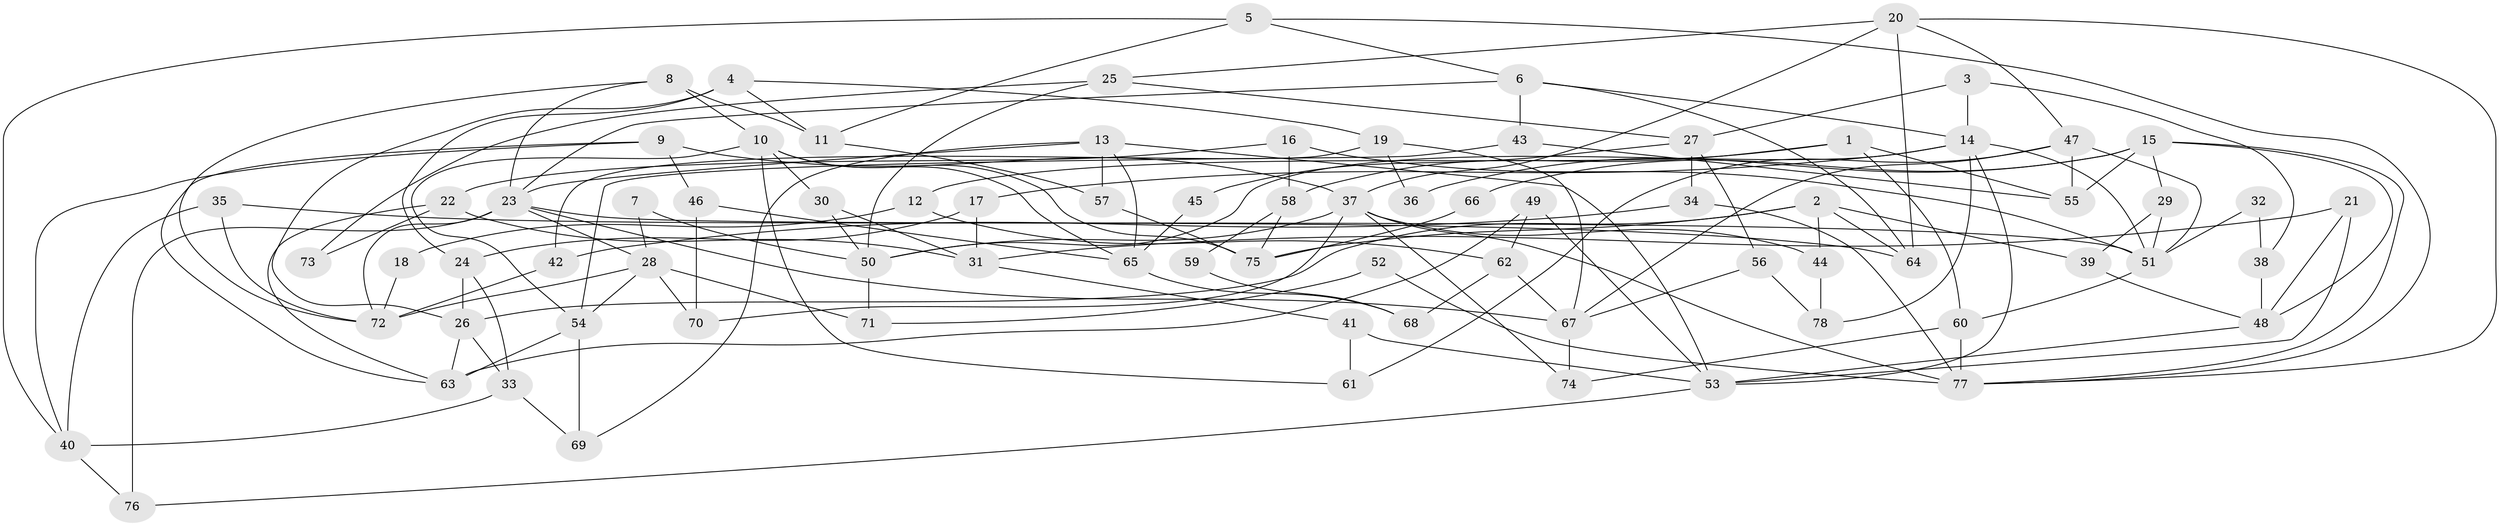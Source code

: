 // coarse degree distribution, {12: 0.07692307692307693, 9: 0.07692307692307693, 7: 0.05128205128205128, 8: 0.02564102564102564, 4: 0.20512820512820512, 3: 0.20512820512820512, 16: 0.02564102564102564, 2: 0.1794871794871795, 6: 0.07692307692307693, 11: 0.02564102564102564, 5: 0.05128205128205128}
// Generated by graph-tools (version 1.1) at 2025/51/03/04/25 22:51:02]
// undirected, 78 vertices, 156 edges
graph export_dot {
  node [color=gray90,style=filled];
  1;
  2;
  3;
  4;
  5;
  6;
  7;
  8;
  9;
  10;
  11;
  12;
  13;
  14;
  15;
  16;
  17;
  18;
  19;
  20;
  21;
  22;
  23;
  24;
  25;
  26;
  27;
  28;
  29;
  30;
  31;
  32;
  33;
  34;
  35;
  36;
  37;
  38;
  39;
  40;
  41;
  42;
  43;
  44;
  45;
  46;
  47;
  48;
  49;
  50;
  51;
  52;
  53;
  54;
  55;
  56;
  57;
  58;
  59;
  60;
  61;
  62;
  63;
  64;
  65;
  66;
  67;
  68;
  69;
  70;
  71;
  72;
  73;
  74;
  75;
  76;
  77;
  78;
  1 -- 55;
  1 -- 60;
  1 -- 12;
  1 -- 58;
  2 -- 64;
  2 -- 26;
  2 -- 39;
  2 -- 44;
  2 -- 75;
  3 -- 27;
  3 -- 14;
  3 -- 38;
  4 -- 19;
  4 -- 11;
  4 -- 24;
  4 -- 26;
  5 -- 11;
  5 -- 77;
  5 -- 6;
  5 -- 40;
  6 -- 43;
  6 -- 14;
  6 -- 23;
  6 -- 64;
  7 -- 28;
  7 -- 50;
  8 -- 23;
  8 -- 72;
  8 -- 10;
  8 -- 11;
  9 -- 46;
  9 -- 63;
  9 -- 37;
  9 -- 40;
  10 -- 30;
  10 -- 54;
  10 -- 61;
  10 -- 65;
  10 -- 75;
  11 -- 57;
  12 -- 62;
  12 -- 18;
  13 -- 23;
  13 -- 53;
  13 -- 57;
  13 -- 65;
  13 -- 69;
  14 -- 53;
  14 -- 17;
  14 -- 50;
  14 -- 51;
  14 -- 78;
  15 -- 29;
  15 -- 77;
  15 -- 36;
  15 -- 48;
  15 -- 55;
  15 -- 66;
  16 -- 22;
  16 -- 58;
  16 -- 51;
  17 -- 24;
  17 -- 31;
  18 -- 72;
  19 -- 42;
  19 -- 67;
  19 -- 36;
  20 -- 64;
  20 -- 77;
  20 -- 25;
  20 -- 37;
  20 -- 47;
  21 -- 48;
  21 -- 31;
  21 -- 53;
  22 -- 63;
  22 -- 31;
  22 -- 73;
  23 -- 51;
  23 -- 28;
  23 -- 67;
  23 -- 72;
  23 -- 76;
  24 -- 33;
  24 -- 26;
  25 -- 50;
  25 -- 27;
  25 -- 73;
  26 -- 33;
  26 -- 63;
  27 -- 56;
  27 -- 34;
  27 -- 45;
  28 -- 54;
  28 -- 70;
  28 -- 71;
  28 -- 72;
  29 -- 51;
  29 -- 39;
  30 -- 50;
  30 -- 31;
  31 -- 41;
  32 -- 38;
  32 -- 51;
  33 -- 40;
  33 -- 69;
  34 -- 77;
  34 -- 42;
  35 -- 72;
  35 -- 40;
  35 -- 64;
  37 -- 44;
  37 -- 50;
  37 -- 70;
  37 -- 74;
  37 -- 77;
  38 -- 48;
  39 -- 48;
  40 -- 76;
  41 -- 53;
  41 -- 61;
  42 -- 72;
  43 -- 54;
  43 -- 55;
  44 -- 78;
  45 -- 65;
  46 -- 70;
  46 -- 65;
  47 -- 51;
  47 -- 55;
  47 -- 61;
  47 -- 67;
  48 -- 53;
  49 -- 63;
  49 -- 53;
  49 -- 62;
  50 -- 71;
  51 -- 60;
  52 -- 77;
  52 -- 71;
  53 -- 76;
  54 -- 69;
  54 -- 63;
  56 -- 67;
  56 -- 78;
  57 -- 75;
  58 -- 75;
  58 -- 59;
  59 -- 68;
  60 -- 74;
  60 -- 77;
  62 -- 67;
  62 -- 68;
  65 -- 68;
  66 -- 75;
  67 -- 74;
}
